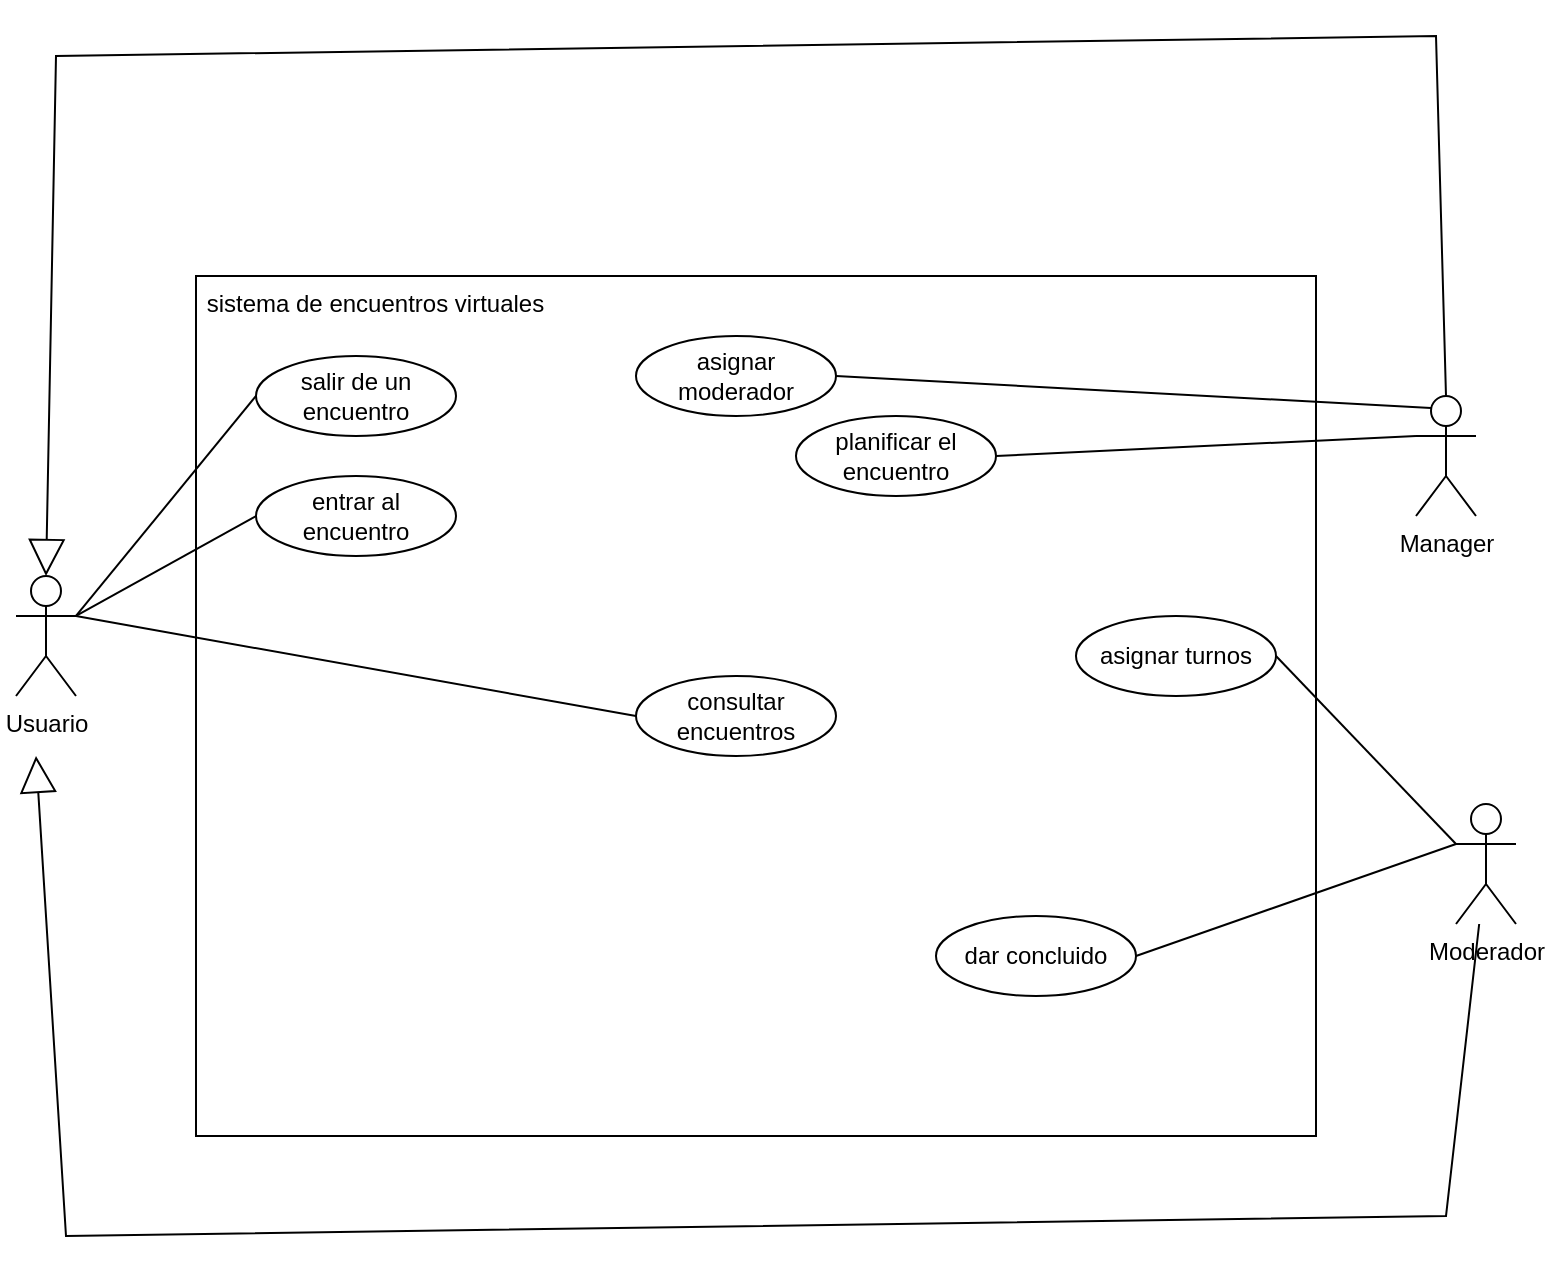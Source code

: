 <mxfile version="21.7.5" type="device">
  <diagram name="Página-1" id="6NpBgEUUOcHiHxynDNyA">
    <mxGraphModel dx="901" dy="919" grid="1" gridSize="10" guides="1" tooltips="1" connect="1" arrows="1" fold="1" page="1" pageScale="1" pageWidth="1169" pageHeight="827" math="0" shadow="0">
      <root>
        <mxCell id="0" />
        <mxCell id="1" parent="0" />
        <mxCell id="eAuHPek9nQqFCgYy3hDB-1" value="" style="rounded=0;whiteSpace=wrap;html=1;" vertex="1" parent="1">
          <mxGeometry x="240" y="150" width="560" height="430" as="geometry" />
        </mxCell>
        <mxCell id="eAuHPek9nQqFCgYy3hDB-2" value="Usuario" style="shape=umlActor;verticalLabelPosition=bottom;verticalAlign=top;html=1;outlineConnect=0;" vertex="1" parent="1">
          <mxGeometry x="150" y="300" width="30" height="60" as="geometry" />
        </mxCell>
        <mxCell id="eAuHPek9nQqFCgYy3hDB-4" value="entrar al encuentro" style="ellipse;whiteSpace=wrap;html=1;" vertex="1" parent="1">
          <mxGeometry x="270" y="250" width="100" height="40" as="geometry" />
        </mxCell>
        <mxCell id="eAuHPek9nQqFCgYy3hDB-7" value="salir de un encuentro" style="ellipse;whiteSpace=wrap;html=1;" vertex="1" parent="1">
          <mxGeometry x="270" y="190" width="100" height="40" as="geometry" />
        </mxCell>
        <mxCell id="eAuHPek9nQqFCgYy3hDB-8" value="asignar turnos" style="ellipse;whiteSpace=wrap;html=1;" vertex="1" parent="1">
          <mxGeometry x="680" y="320" width="100" height="40" as="geometry" />
        </mxCell>
        <mxCell id="eAuHPek9nQqFCgYy3hDB-9" value="planificar el encuentro" style="ellipse;whiteSpace=wrap;html=1;" vertex="1" parent="1">
          <mxGeometry x="540" y="220" width="100" height="40" as="geometry" />
        </mxCell>
        <mxCell id="eAuHPek9nQqFCgYy3hDB-12" value="dar concluido" style="ellipse;whiteSpace=wrap;html=1;" vertex="1" parent="1">
          <mxGeometry x="610" y="470" width="100" height="40" as="geometry" />
        </mxCell>
        <mxCell id="eAuHPek9nQqFCgYy3hDB-13" value="consultar encuentros" style="ellipse;whiteSpace=wrap;html=1;" vertex="1" parent="1">
          <mxGeometry x="460" y="350" width="100" height="40" as="geometry" />
        </mxCell>
        <mxCell id="eAuHPek9nQqFCgYy3hDB-14" value="&amp;nbsp;sistema de encuentros virtuales" style="text;whiteSpace=wrap;html=1;" vertex="1" parent="1">
          <mxGeometry x="240" y="150" width="450" height="40" as="geometry" />
        </mxCell>
        <mxCell id="eAuHPek9nQqFCgYy3hDB-15" value="Moderador" style="shape=umlActor;verticalLabelPosition=bottom;verticalAlign=top;html=1;outlineConnect=0;" vertex="1" parent="1">
          <mxGeometry x="870" y="414" width="30" height="60" as="geometry" />
        </mxCell>
        <mxCell id="eAuHPek9nQqFCgYy3hDB-16" value="Manager" style="shape=umlActor;verticalLabelPosition=bottom;verticalAlign=top;html=1;outlineConnect=0;" vertex="1" parent="1">
          <mxGeometry x="850" y="210" width="30" height="60" as="geometry" />
        </mxCell>
        <mxCell id="eAuHPek9nQqFCgYy3hDB-18" value="" style="endArrow=none;html=1;rounded=0;exitX=1;exitY=0.333;exitDx=0;exitDy=0;exitPerimeter=0;entryX=0;entryY=0.5;entryDx=0;entryDy=0;" edge="1" parent="1" source="eAuHPek9nQqFCgYy3hDB-2" target="eAuHPek9nQqFCgYy3hDB-7">
          <mxGeometry width="50" height="50" relative="1" as="geometry">
            <mxPoint x="490" y="310" as="sourcePoint" />
            <mxPoint x="540" y="260" as="targetPoint" />
          </mxGeometry>
        </mxCell>
        <mxCell id="eAuHPek9nQqFCgYy3hDB-19" value="" style="endArrow=none;html=1;rounded=0;exitX=1;exitY=0.333;exitDx=0;exitDy=0;exitPerimeter=0;entryX=0;entryY=0.5;entryDx=0;entryDy=0;" edge="1" parent="1" source="eAuHPek9nQqFCgYy3hDB-2" target="eAuHPek9nQqFCgYy3hDB-4">
          <mxGeometry width="50" height="50" relative="1" as="geometry">
            <mxPoint x="190" y="330" as="sourcePoint" />
            <mxPoint x="280" y="220" as="targetPoint" />
          </mxGeometry>
        </mxCell>
        <mxCell id="eAuHPek9nQqFCgYy3hDB-20" value="" style="endArrow=none;html=1;rounded=0;entryX=0;entryY=0.5;entryDx=0;entryDy=0;" edge="1" parent="1" target="eAuHPek9nQqFCgYy3hDB-13">
          <mxGeometry width="50" height="50" relative="1" as="geometry">
            <mxPoint x="180" y="320" as="sourcePoint" />
            <mxPoint x="290" y="230" as="targetPoint" />
          </mxGeometry>
        </mxCell>
        <mxCell id="eAuHPek9nQqFCgYy3hDB-21" value="" style="endArrow=none;html=1;rounded=0;exitX=0;exitY=0.333;exitDx=0;exitDy=0;exitPerimeter=0;entryX=1;entryY=0.5;entryDx=0;entryDy=0;" edge="1" parent="1" source="eAuHPek9nQqFCgYy3hDB-16" target="eAuHPek9nQqFCgYy3hDB-9">
          <mxGeometry width="50" height="50" relative="1" as="geometry">
            <mxPoint x="740" y="405" as="sourcePoint" />
            <mxPoint x="830" y="295" as="targetPoint" />
          </mxGeometry>
        </mxCell>
        <mxCell id="eAuHPek9nQqFCgYy3hDB-22" value="" style="endArrow=none;html=1;rounded=0;exitX=0;exitY=0.333;exitDx=0;exitDy=0;exitPerimeter=0;entryX=1;entryY=0.5;entryDx=0;entryDy=0;" edge="1" parent="1" source="eAuHPek9nQqFCgYy3hDB-15" target="eAuHPek9nQqFCgYy3hDB-12">
          <mxGeometry width="50" height="50" relative="1" as="geometry">
            <mxPoint x="850" y="404" as="sourcePoint" />
            <mxPoint x="740" y="414" as="targetPoint" />
          </mxGeometry>
        </mxCell>
        <mxCell id="eAuHPek9nQqFCgYy3hDB-23" value="" style="endArrow=none;html=1;rounded=0;exitX=0;exitY=0.333;exitDx=0;exitDy=0;exitPerimeter=0;entryX=1;entryY=0.5;entryDx=0;entryDy=0;" edge="1" parent="1" source="eAuHPek9nQqFCgYy3hDB-15" target="eAuHPek9nQqFCgYy3hDB-8">
          <mxGeometry width="50" height="50" relative="1" as="geometry">
            <mxPoint x="850" y="340" as="sourcePoint" />
            <mxPoint x="740" y="350" as="targetPoint" />
          </mxGeometry>
        </mxCell>
        <mxCell id="eAuHPek9nQqFCgYy3hDB-29" value="asignar moderador" style="ellipse;whiteSpace=wrap;html=1;" vertex="1" parent="1">
          <mxGeometry x="460" y="180" width="100" height="40" as="geometry" />
        </mxCell>
        <mxCell id="eAuHPek9nQqFCgYy3hDB-30" value="" style="endArrow=none;html=1;rounded=0;exitX=0.25;exitY=0.1;exitDx=0;exitDy=0;exitPerimeter=0;entryX=1;entryY=0.5;entryDx=0;entryDy=0;" edge="1" parent="1" source="eAuHPek9nQqFCgYy3hDB-16" target="eAuHPek9nQqFCgYy3hDB-29">
          <mxGeometry width="50" height="50" relative="1" as="geometry">
            <mxPoint x="860" y="240" as="sourcePoint" />
            <mxPoint x="750" y="280" as="targetPoint" />
          </mxGeometry>
        </mxCell>
        <mxCell id="eAuHPek9nQqFCgYy3hDB-36" value="" style="endArrow=block;endSize=16;endFill=0;html=1;rounded=0;exitX=0.5;exitY=0;exitDx=0;exitDy=0;exitPerimeter=0;entryX=0.5;entryY=0;entryDx=0;entryDy=0;entryPerimeter=0;" edge="1" parent="1" source="eAuHPek9nQqFCgYy3hDB-16" target="eAuHPek9nQqFCgYy3hDB-2">
          <mxGeometry width="160" relative="1" as="geometry">
            <mxPoint x="480" y="390" as="sourcePoint" />
            <mxPoint x="640" y="390" as="targetPoint" />
            <Array as="points">
              <mxPoint x="860" y="30" />
              <mxPoint x="170" y="40" />
            </Array>
          </mxGeometry>
        </mxCell>
        <mxCell id="eAuHPek9nQqFCgYy3hDB-37" value="" style="endArrow=block;endSize=16;endFill=0;html=1;rounded=0;" edge="1" parent="1" source="eAuHPek9nQqFCgYy3hDB-15">
          <mxGeometry width="160" relative="1" as="geometry">
            <mxPoint x="870" y="800" as="sourcePoint" />
            <mxPoint x="160" y="390" as="targetPoint" />
            <Array as="points">
              <mxPoint x="865" y="620" />
              <mxPoint x="175" y="630" />
            </Array>
          </mxGeometry>
        </mxCell>
      </root>
    </mxGraphModel>
  </diagram>
</mxfile>
